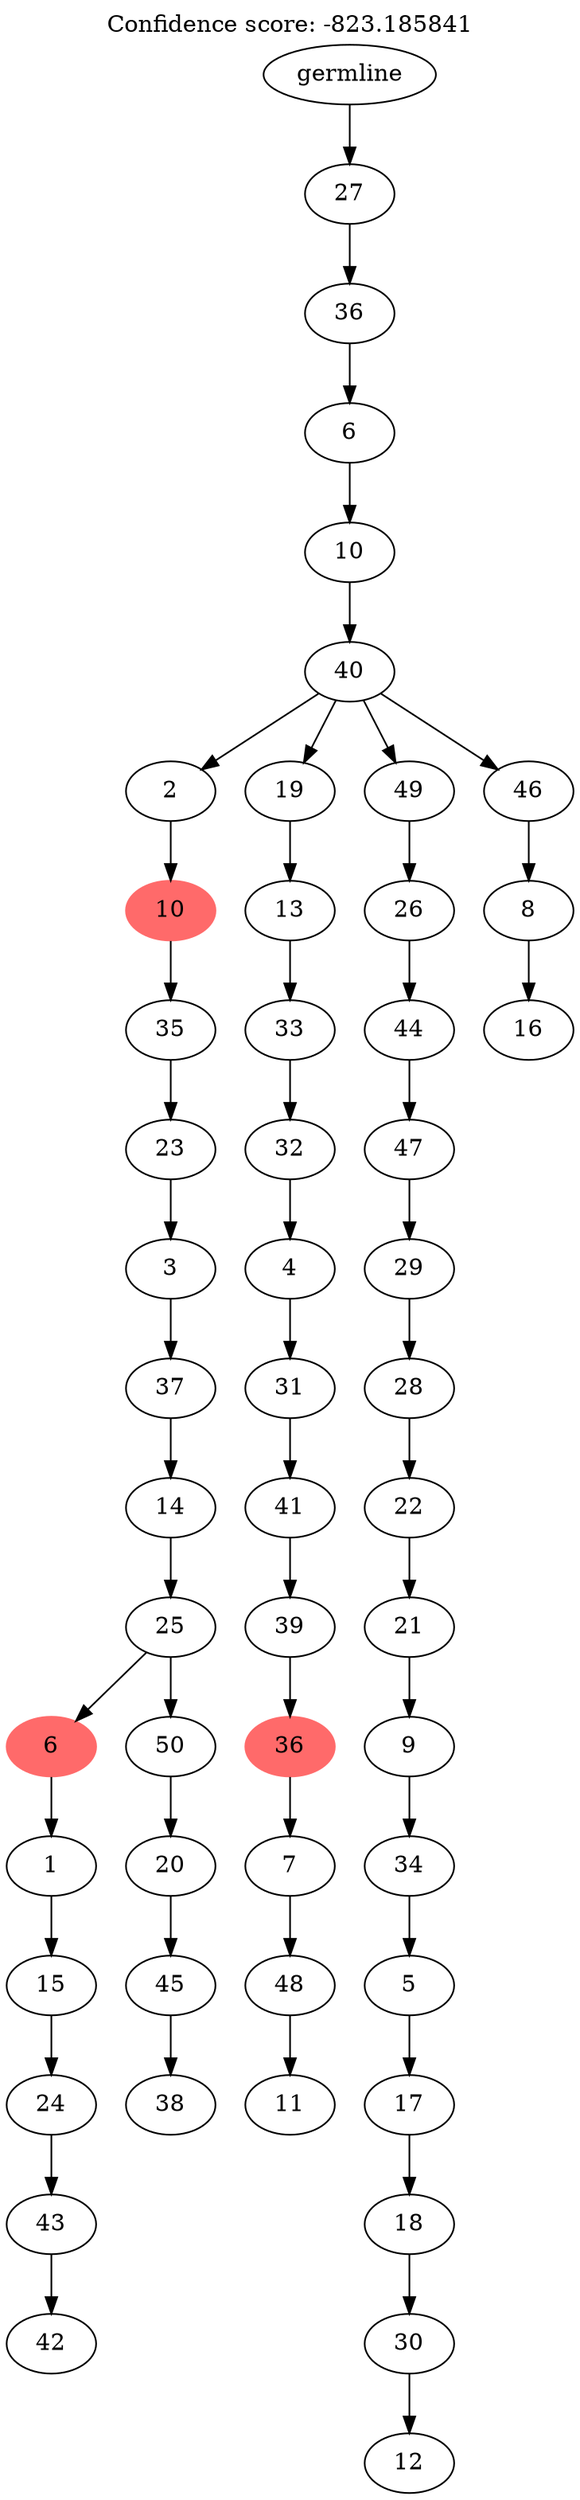 digraph g {
	"52" -> "53";
	"53" [label="42"];
	"51" -> "52";
	"52" [label="43"];
	"50" -> "51";
	"51" [label="24"];
	"49" -> "50";
	"50" [label="15"];
	"48" -> "49";
	"49" [label="1"];
	"46" -> "47";
	"47" [label="38"];
	"45" -> "46";
	"46" [label="45"];
	"44" -> "45";
	"45" [label="20"];
	"43" -> "44";
	"44" [label="50"];
	"43" -> "48";
	"48" [color=indianred1, style=filled, label="6"];
	"42" -> "43";
	"43" [label="25"];
	"41" -> "42";
	"42" [label="14"];
	"40" -> "41";
	"41" [label="37"];
	"39" -> "40";
	"40" [label="3"];
	"38" -> "39";
	"39" [label="23"];
	"37" -> "38";
	"38" [label="35"];
	"36" -> "37";
	"37" [color=indianred1, style=filled, label="10"];
	"34" -> "35";
	"35" [label="11"];
	"33" -> "34";
	"34" [label="48"];
	"32" -> "33";
	"33" [label="7"];
	"31" -> "32";
	"32" [color=indianred1, style=filled, label="36"];
	"30" -> "31";
	"31" [label="39"];
	"29" -> "30";
	"30" [label="41"];
	"28" -> "29";
	"29" [label="31"];
	"27" -> "28";
	"28" [label="4"];
	"26" -> "27";
	"27" [label="32"];
	"25" -> "26";
	"26" [label="33"];
	"24" -> "25";
	"25" [label="13"];
	"22" -> "23";
	"23" [label="12"];
	"21" -> "22";
	"22" [label="30"];
	"20" -> "21";
	"21" [label="18"];
	"19" -> "20";
	"20" [label="17"];
	"18" -> "19";
	"19" [label="5"];
	"17" -> "18";
	"18" [label="34"];
	"16" -> "17";
	"17" [label="9"];
	"15" -> "16";
	"16" [label="21"];
	"14" -> "15";
	"15" [label="22"];
	"13" -> "14";
	"14" [label="28"];
	"12" -> "13";
	"13" [label="29"];
	"11" -> "12";
	"12" [label="47"];
	"10" -> "11";
	"11" [label="44"];
	"9" -> "10";
	"10" [label="26"];
	"7" -> "8";
	"8" [label="16"];
	"6" -> "7";
	"7" [label="8"];
	"5" -> "6";
	"6" [label="46"];
	"5" -> "9";
	"9" [label="49"];
	"5" -> "24";
	"24" [label="19"];
	"5" -> "36";
	"36" [label="2"];
	"4" -> "5";
	"5" [label="40"];
	"3" -> "4";
	"4" [label="10"];
	"2" -> "3";
	"3" [label="6"];
	"1" -> "2";
	"2" [label="36"];
	"0" -> "1";
	"1" [label="27"];
	"0" [label="germline"];
	labelloc="t";
	label="Confidence score: -823.185841";
}
